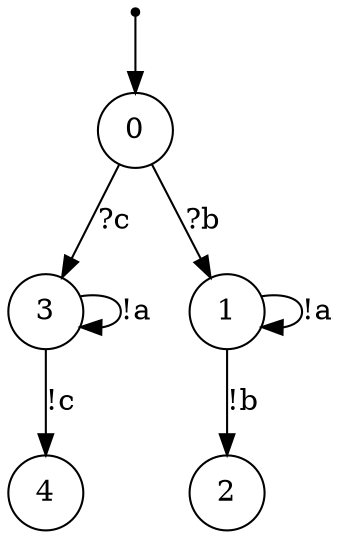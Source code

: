 digraph {
 node [shape=point] ENTRY
 node [shape=circle]
 ENTRY -> 0
0 -> 3 [label="?c"]
3 -> 4 [label="!c"]
3 -> 3 [label="!a"]
0 -> 1 [label="?b"]
1 -> 2 [label="!b"]
1 -> 1 [label="!a"]
}